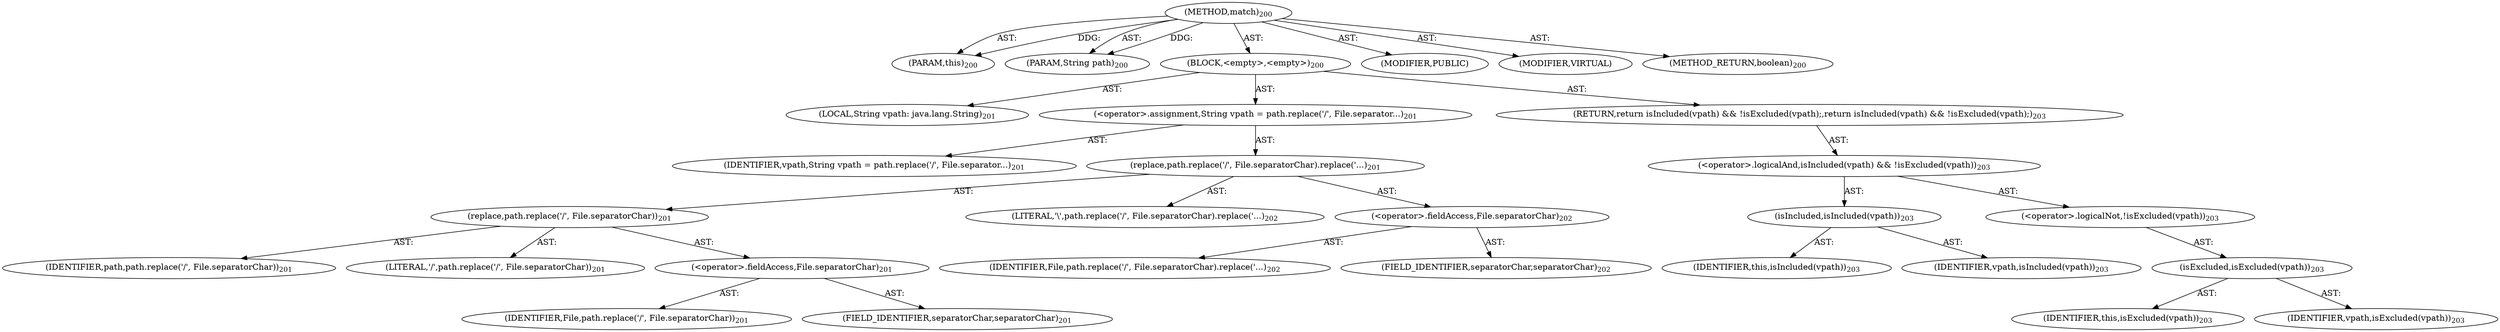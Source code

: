 digraph "match" {  
"111669149701" [label = <(METHOD,match)<SUB>200</SUB>> ]
"115964116996" [label = <(PARAM,this)<SUB>200</SUB>> ]
"115964117001" [label = <(PARAM,String path)<SUB>200</SUB>> ]
"25769803791" [label = <(BLOCK,&lt;empty&gt;,&lt;empty&gt;)<SUB>200</SUB>> ]
"94489280520" [label = <(LOCAL,String vpath: java.lang.String)<SUB>201</SUB>> ]
"30064771135" [label = <(&lt;operator&gt;.assignment,String vpath = path.replace('/', File.separator...)<SUB>201</SUB>> ]
"68719476792" [label = <(IDENTIFIER,vpath,String vpath = path.replace('/', File.separator...)<SUB>201</SUB>> ]
"30064771136" [label = <(replace,path.replace('/', File.separatorChar).replace('...)<SUB>201</SUB>> ]
"30064771137" [label = <(replace,path.replace('/', File.separatorChar))<SUB>201</SUB>> ]
"68719476793" [label = <(IDENTIFIER,path,path.replace('/', File.separatorChar))<SUB>201</SUB>> ]
"90194313224" [label = <(LITERAL,'/',path.replace('/', File.separatorChar))<SUB>201</SUB>> ]
"30064771138" [label = <(&lt;operator&gt;.fieldAccess,File.separatorChar)<SUB>201</SUB>> ]
"68719476794" [label = <(IDENTIFIER,File,path.replace('/', File.separatorChar))<SUB>201</SUB>> ]
"55834574854" [label = <(FIELD_IDENTIFIER,separatorChar,separatorChar)<SUB>201</SUB>> ]
"90194313225" [label = <(LITERAL,'\\',path.replace('/', File.separatorChar).replace('...)<SUB>202</SUB>> ]
"30064771139" [label = <(&lt;operator&gt;.fieldAccess,File.separatorChar)<SUB>202</SUB>> ]
"68719476795" [label = <(IDENTIFIER,File,path.replace('/', File.separatorChar).replace('...)<SUB>202</SUB>> ]
"55834574855" [label = <(FIELD_IDENTIFIER,separatorChar,separatorChar)<SUB>202</SUB>> ]
"146028888068" [label = <(RETURN,return isIncluded(vpath) &amp;&amp; !isExcluded(vpath);,return isIncluded(vpath) &amp;&amp; !isExcluded(vpath);)<SUB>203</SUB>> ]
"30064771140" [label = <(&lt;operator&gt;.logicalAnd,isIncluded(vpath) &amp;&amp; !isExcluded(vpath))<SUB>203</SUB>> ]
"30064771141" [label = <(isIncluded,isIncluded(vpath))<SUB>203</SUB>> ]
"68719476742" [label = <(IDENTIFIER,this,isIncluded(vpath))<SUB>203</SUB>> ]
"68719476796" [label = <(IDENTIFIER,vpath,isIncluded(vpath))<SUB>203</SUB>> ]
"30064771142" [label = <(&lt;operator&gt;.logicalNot,!isExcluded(vpath))<SUB>203</SUB>> ]
"30064771143" [label = <(isExcluded,isExcluded(vpath))<SUB>203</SUB>> ]
"68719476743" [label = <(IDENTIFIER,this,isExcluded(vpath))<SUB>203</SUB>> ]
"68719476797" [label = <(IDENTIFIER,vpath,isExcluded(vpath))<SUB>203</SUB>> ]
"133143986190" [label = <(MODIFIER,PUBLIC)> ]
"133143986191" [label = <(MODIFIER,VIRTUAL)> ]
"128849018885" [label = <(METHOD_RETURN,boolean)<SUB>200</SUB>> ]
  "111669149701" -> "115964116996"  [ label = "AST: "] 
  "111669149701" -> "115964117001"  [ label = "AST: "] 
  "111669149701" -> "25769803791"  [ label = "AST: "] 
  "111669149701" -> "133143986190"  [ label = "AST: "] 
  "111669149701" -> "133143986191"  [ label = "AST: "] 
  "111669149701" -> "128849018885"  [ label = "AST: "] 
  "25769803791" -> "94489280520"  [ label = "AST: "] 
  "25769803791" -> "30064771135"  [ label = "AST: "] 
  "25769803791" -> "146028888068"  [ label = "AST: "] 
  "30064771135" -> "68719476792"  [ label = "AST: "] 
  "30064771135" -> "30064771136"  [ label = "AST: "] 
  "30064771136" -> "30064771137"  [ label = "AST: "] 
  "30064771136" -> "90194313225"  [ label = "AST: "] 
  "30064771136" -> "30064771139"  [ label = "AST: "] 
  "30064771137" -> "68719476793"  [ label = "AST: "] 
  "30064771137" -> "90194313224"  [ label = "AST: "] 
  "30064771137" -> "30064771138"  [ label = "AST: "] 
  "30064771138" -> "68719476794"  [ label = "AST: "] 
  "30064771138" -> "55834574854"  [ label = "AST: "] 
  "30064771139" -> "68719476795"  [ label = "AST: "] 
  "30064771139" -> "55834574855"  [ label = "AST: "] 
  "146028888068" -> "30064771140"  [ label = "AST: "] 
  "30064771140" -> "30064771141"  [ label = "AST: "] 
  "30064771140" -> "30064771142"  [ label = "AST: "] 
  "30064771141" -> "68719476742"  [ label = "AST: "] 
  "30064771141" -> "68719476796"  [ label = "AST: "] 
  "30064771142" -> "30064771143"  [ label = "AST: "] 
  "30064771143" -> "68719476743"  [ label = "AST: "] 
  "30064771143" -> "68719476797"  [ label = "AST: "] 
  "111669149701" -> "115964116996"  [ label = "DDG: "] 
  "111669149701" -> "115964117001"  [ label = "DDG: "] 
}
